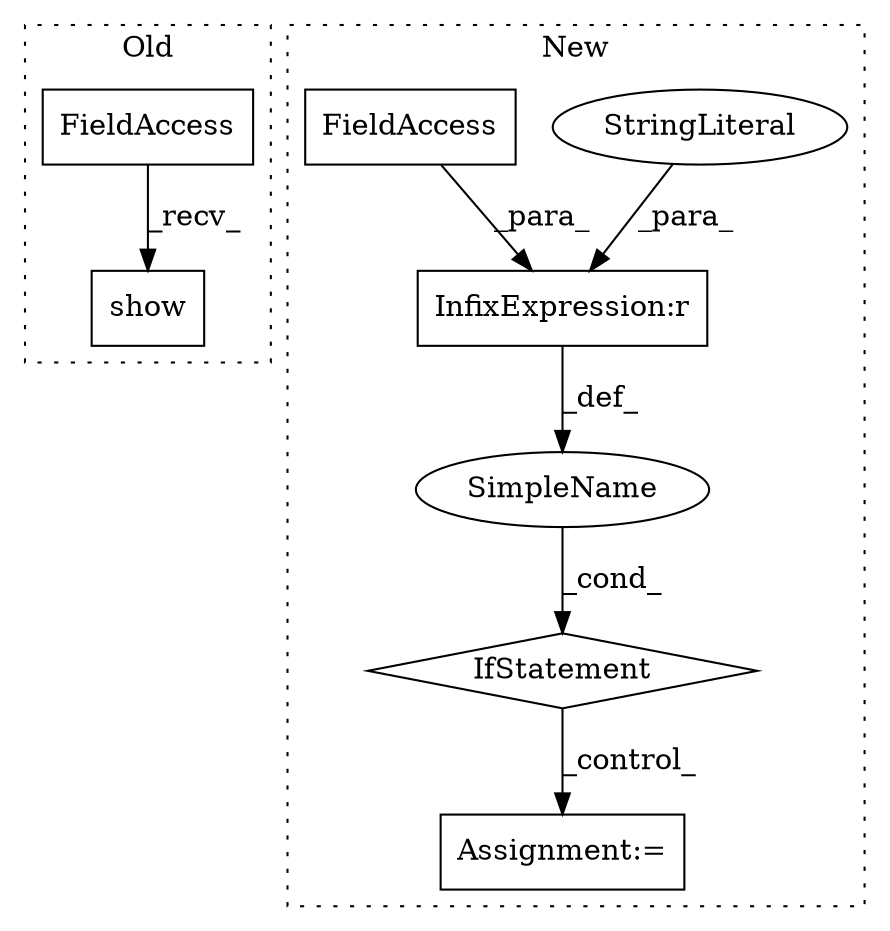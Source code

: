digraph G {
subgraph cluster0 {
1 [label="show" a="32" s="842" l="6" shape="box"];
8 [label="FieldAccess" a="22" s="840" l="1" shape="box"];
label = "Old";
style="dotted";
}
subgraph cluster1 {
2 [label="IfStatement" a="25" s="751,777" l="4,2" shape="diamond"];
3 [label="InfixExpression:r" a="27" s="763" l="4" shape="box"];
4 [label="StringLiteral" a="45" s="767" l="10" shape="ellipse"];
5 [label="FieldAccess" a="22" s="755" l="8" shape="box"];
6 [label="SimpleName" a="42" s="" l="" shape="ellipse"];
7 [label="Assignment:=" a="7" s="789" l="1" shape="box"];
label = "New";
style="dotted";
}
2 -> 7 [label="_control_"];
3 -> 6 [label="_def_"];
4 -> 3 [label="_para_"];
5 -> 3 [label="_para_"];
6 -> 2 [label="_cond_"];
8 -> 1 [label="_recv_"];
}